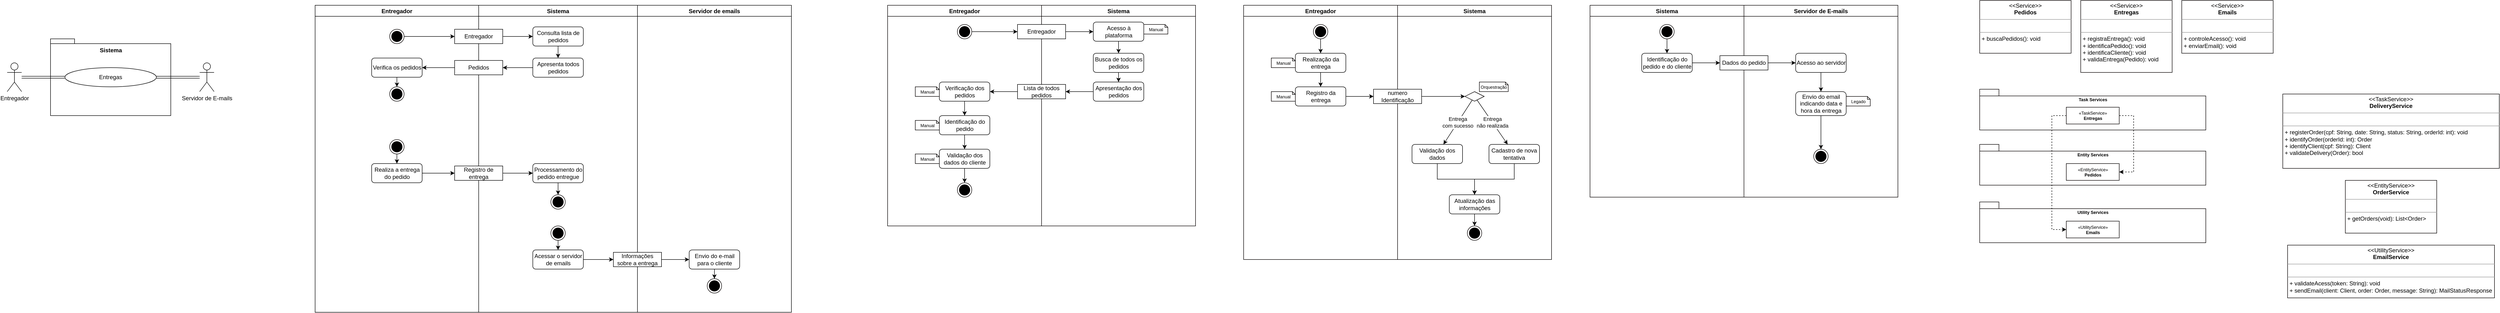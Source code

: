 <mxfile version="17.4.1" type="device"><diagram name="Page-1" id="5f0bae14-7c28-e335-631c-24af17079c00"><mxGraphModel dx="85" dy="588" grid="1" gridSize="10" guides="1" tooltips="1" connect="1" arrows="1" fold="1" page="1" pageScale="1" pageWidth="1100" pageHeight="850" background="none" math="0" shadow="0"><root><mxCell id="0"/><mxCell id="1" parent="0"/><mxCell id="cWpL4P016cNwX36mFGos-1" value="Sistema" style="shape=folder;fontStyle=1;spacingTop=10;tabWidth=50;tabHeight=10;tabPosition=left;html=1;verticalAlign=top;" vertex="1" parent="1"><mxGeometry x="1330" y="200" width="250" height="160" as="geometry"/></mxCell><mxCell id="cWpL4P016cNwX36mFGos-3" style="edgeStyle=orthogonalEdgeStyle;rounded=0;orthogonalLoop=1;jettySize=auto;html=1;entryX=0;entryY=0.5;entryDx=0;entryDy=0;shape=link;strokeColor=default;" edge="1" parent="1" source="cWpL4P016cNwX36mFGos-2" target="cWpL4P016cNwX36mFGos-5"><mxGeometry relative="1" as="geometry"/></mxCell><mxCell id="cWpL4P016cNwX36mFGos-2" value="Entregador" style="shape=umlActor;verticalLabelPosition=bottom;verticalAlign=top;html=1;" vertex="1" parent="1"><mxGeometry x="1240" y="250" width="30" height="60" as="geometry"/></mxCell><mxCell id="cWpL4P016cNwX36mFGos-5" value="Entregas" style="ellipse;whiteSpace=wrap;html=1;" vertex="1" parent="1"><mxGeometry x="1360" y="260" width="190" height="40" as="geometry"/></mxCell><mxCell id="cWpL4P016cNwX36mFGos-10" value="Entregador" style="swimlane;" vertex="1" parent="1"><mxGeometry x="1880" y="130" width="340" height="640" as="geometry"/></mxCell><mxCell id="cWpL4P016cNwX36mFGos-12" value="" style="ellipse;html=1;shape=endState;fillColor=#000000;strokeColor=#050000;" vertex="1" parent="cWpL4P016cNwX36mFGos-10"><mxGeometry x="155" y="50" width="30" height="30" as="geometry"/></mxCell><mxCell id="cWpL4P016cNwX36mFGos-15" value="Realiza a entrega do pedido" style="rounded=1;whiteSpace=wrap;html=1;" vertex="1" parent="cWpL4P016cNwX36mFGos-10"><mxGeometry x="117.5" y="330" width="105" height="40" as="geometry"/></mxCell><mxCell id="cWpL4P016cNwX36mFGos-75" style="edgeStyle=orthogonalEdgeStyle;rounded=0;orthogonalLoop=1;jettySize=auto;html=1;strokeColor=default;" edge="1" parent="cWpL4P016cNwX36mFGos-10" source="cWpL4P016cNwX36mFGos-18" target="cWpL4P016cNwX36mFGos-74"><mxGeometry relative="1" as="geometry"/></mxCell><mxCell id="cWpL4P016cNwX36mFGos-18" value="Verifica os pedidos" style="rounded=1;whiteSpace=wrap;html=1;" vertex="1" parent="cWpL4P016cNwX36mFGos-10"><mxGeometry x="117.5" y="110" width="105" height="40" as="geometry"/></mxCell><mxCell id="cWpL4P016cNwX36mFGos-74" value="" style="ellipse;html=1;shape=endState;fillColor=#000000;strokeColor=#050000;" vertex="1" parent="cWpL4P016cNwX36mFGos-10"><mxGeometry x="155" y="170" width="30" height="30" as="geometry"/></mxCell><mxCell id="cWpL4P016cNwX36mFGos-77" style="edgeStyle=orthogonalEdgeStyle;rounded=0;orthogonalLoop=1;jettySize=auto;html=1;strokeColor=default;" edge="1" parent="cWpL4P016cNwX36mFGos-10" source="cWpL4P016cNwX36mFGos-76" target="cWpL4P016cNwX36mFGos-15"><mxGeometry relative="1" as="geometry"/></mxCell><mxCell id="cWpL4P016cNwX36mFGos-76" value="" style="ellipse;html=1;shape=endState;fillColor=#000000;strokeColor=#050000;" vertex="1" parent="cWpL4P016cNwX36mFGos-10"><mxGeometry x="155" y="280" width="30" height="30" as="geometry"/></mxCell><mxCell id="cWpL4P016cNwX36mFGos-11" value="Sistema" style="swimlane;" vertex="1" parent="1"><mxGeometry x="2220" y="130" width="330" height="640" as="geometry"/></mxCell><mxCell id="cWpL4P016cNwX36mFGos-27" style="edgeStyle=orthogonalEdgeStyle;rounded=0;orthogonalLoop=1;jettySize=auto;html=1;strokeColor=default;" edge="1" parent="cWpL4P016cNwX36mFGos-11" source="cWpL4P016cNwX36mFGos-13" target="cWpL4P016cNwX36mFGos-14"><mxGeometry relative="1" as="geometry"/></mxCell><mxCell id="cWpL4P016cNwX36mFGos-13" value="Entregador" style="rounded=0;whiteSpace=wrap;html=1;" vertex="1" parent="cWpL4P016cNwX36mFGos-11"><mxGeometry x="-50" y="50" width="100" height="30" as="geometry"/></mxCell><mxCell id="cWpL4P016cNwX36mFGos-28" style="edgeStyle=orthogonalEdgeStyle;rounded=0;orthogonalLoop=1;jettySize=auto;html=1;strokeColor=default;" edge="1" parent="cWpL4P016cNwX36mFGos-11" source="cWpL4P016cNwX36mFGos-14" target="cWpL4P016cNwX36mFGos-16"><mxGeometry relative="1" as="geometry"/></mxCell><mxCell id="cWpL4P016cNwX36mFGos-14" value="Consulta lista de pedidos" style="rounded=1;whiteSpace=wrap;html=1;" vertex="1" parent="cWpL4P016cNwX36mFGos-11"><mxGeometry x="112.5" y="45" width="105" height="40" as="geometry"/></mxCell><mxCell id="cWpL4P016cNwX36mFGos-29" style="edgeStyle=orthogonalEdgeStyle;rounded=0;orthogonalLoop=1;jettySize=auto;html=1;strokeColor=default;" edge="1" parent="cWpL4P016cNwX36mFGos-11" source="cWpL4P016cNwX36mFGos-16" target="cWpL4P016cNwX36mFGos-17"><mxGeometry relative="1" as="geometry"/></mxCell><mxCell id="cWpL4P016cNwX36mFGos-16" value="Apresenta todos pedidos" style="rounded=1;whiteSpace=wrap;html=1;" vertex="1" parent="cWpL4P016cNwX36mFGos-11"><mxGeometry x="112.5" y="110" width="105" height="40" as="geometry"/></mxCell><mxCell id="cWpL4P016cNwX36mFGos-17" value="Pedidos" style="rounded=0;whiteSpace=wrap;html=1;" vertex="1" parent="cWpL4P016cNwX36mFGos-11"><mxGeometry x="-50" y="115" width="100" height="30" as="geometry"/></mxCell><mxCell id="cWpL4P016cNwX36mFGos-33" style="edgeStyle=orthogonalEdgeStyle;rounded=0;orthogonalLoop=1;jettySize=auto;html=1;strokeColor=default;" edge="1" parent="cWpL4P016cNwX36mFGos-11" source="cWpL4P016cNwX36mFGos-19" target="cWpL4P016cNwX36mFGos-24"><mxGeometry relative="1" as="geometry"/></mxCell><mxCell id="cWpL4P016cNwX36mFGos-19" value="Registro de entrega" style="rounded=0;whiteSpace=wrap;html=1;" vertex="1" parent="cWpL4P016cNwX36mFGos-11"><mxGeometry x="-50" y="335" width="100" height="30" as="geometry"/></mxCell><mxCell id="cWpL4P016cNwX36mFGos-34" style="edgeStyle=orthogonalEdgeStyle;rounded=0;orthogonalLoop=1;jettySize=auto;html=1;strokeColor=default;" edge="1" parent="cWpL4P016cNwX36mFGos-11" source="cWpL4P016cNwX36mFGos-24" target="cWpL4P016cNwX36mFGos-25"><mxGeometry relative="1" as="geometry"/></mxCell><mxCell id="cWpL4P016cNwX36mFGos-24" value="Processamento do pedido entregue" style="rounded=1;whiteSpace=wrap;html=1;" vertex="1" parent="cWpL4P016cNwX36mFGos-11"><mxGeometry x="112.5" y="330" width="105" height="40" as="geometry"/></mxCell><mxCell id="cWpL4P016cNwX36mFGos-25" value="" style="ellipse;html=1;shape=endState;fillColor=#000000;strokeColor=#050000;" vertex="1" parent="cWpL4P016cNwX36mFGos-11"><mxGeometry x="150" y="395" width="30" height="30" as="geometry"/></mxCell><mxCell id="cWpL4P016cNwX36mFGos-72" style="edgeStyle=orthogonalEdgeStyle;rounded=0;orthogonalLoop=1;jettySize=auto;html=1;strokeColor=default;" edge="1" parent="cWpL4P016cNwX36mFGos-11" source="cWpL4P016cNwX36mFGos-63" target="cWpL4P016cNwX36mFGos-71"><mxGeometry relative="1" as="geometry"/></mxCell><mxCell id="cWpL4P016cNwX36mFGos-63" value="" style="ellipse;html=1;shape=endState;fillColor=#000000;strokeColor=#050000;" vertex="1" parent="cWpL4P016cNwX36mFGos-11"><mxGeometry x="150" y="460" width="30" height="30" as="geometry"/></mxCell><mxCell id="cWpL4P016cNwX36mFGos-71" value="Acessar o servidor de emails" style="rounded=1;whiteSpace=wrap;html=1;" vertex="1" parent="cWpL4P016cNwX36mFGos-11"><mxGeometry x="112.5" y="510" width="105" height="40" as="geometry"/></mxCell><mxCell id="cWpL4P016cNwX36mFGos-26" style="edgeStyle=orthogonalEdgeStyle;rounded=0;orthogonalLoop=1;jettySize=auto;html=1;entryX=0;entryY=0.5;entryDx=0;entryDy=0;strokeColor=default;" edge="1" parent="1" source="cWpL4P016cNwX36mFGos-12" target="cWpL4P016cNwX36mFGos-13"><mxGeometry relative="1" as="geometry"/></mxCell><mxCell id="cWpL4P016cNwX36mFGos-30" style="edgeStyle=orthogonalEdgeStyle;rounded=0;orthogonalLoop=1;jettySize=auto;html=1;strokeColor=default;" edge="1" parent="1" source="cWpL4P016cNwX36mFGos-17" target="cWpL4P016cNwX36mFGos-18"><mxGeometry relative="1" as="geometry"/></mxCell><mxCell id="cWpL4P016cNwX36mFGos-32" style="edgeStyle=orthogonalEdgeStyle;rounded=0;orthogonalLoop=1;jettySize=auto;html=1;strokeColor=default;" edge="1" parent="1" source="cWpL4P016cNwX36mFGos-15" target="cWpL4P016cNwX36mFGos-19"><mxGeometry relative="1" as="geometry"/></mxCell><mxCell id="cWpL4P016cNwX36mFGos-36" style="edgeStyle=orthogonalEdgeStyle;rounded=0;orthogonalLoop=1;jettySize=auto;html=1;strokeColor=default;shape=link;" edge="1" parent="1" source="cWpL4P016cNwX36mFGos-35" target="cWpL4P016cNwX36mFGos-5"><mxGeometry relative="1" as="geometry"/></mxCell><mxCell id="cWpL4P016cNwX36mFGos-35" value="Servidor de E-mails" style="shape=umlActor;verticalLabelPosition=bottom;verticalAlign=top;html=1;" vertex="1" parent="1"><mxGeometry x="1640" y="250" width="30" height="60" as="geometry"/></mxCell><mxCell id="cWpL4P016cNwX36mFGos-50" value="Servidor de emails" style="swimlane;" vertex="1" parent="1"><mxGeometry x="2550" y="130" width="320" height="640" as="geometry"/></mxCell><mxCell id="cWpL4P016cNwX36mFGos-69" style="edgeStyle=orthogonalEdgeStyle;rounded=0;orthogonalLoop=1;jettySize=auto;html=1;strokeColor=default;" edge="1" parent="cWpL4P016cNwX36mFGos-50" source="cWpL4P016cNwX36mFGos-64" target="cWpL4P016cNwX36mFGos-66"><mxGeometry relative="1" as="geometry"/></mxCell><mxCell id="cWpL4P016cNwX36mFGos-64" value="Informações sobre a entrega" style="rounded=0;whiteSpace=wrap;html=1;" vertex="1" parent="cWpL4P016cNwX36mFGos-50"><mxGeometry x="-50" y="515" width="100" height="30" as="geometry"/></mxCell><mxCell id="cWpL4P016cNwX36mFGos-70" style="edgeStyle=orthogonalEdgeStyle;rounded=0;orthogonalLoop=1;jettySize=auto;html=1;strokeColor=default;" edge="1" parent="cWpL4P016cNwX36mFGos-50" source="cWpL4P016cNwX36mFGos-66" target="cWpL4P016cNwX36mFGos-67"><mxGeometry relative="1" as="geometry"/></mxCell><mxCell id="cWpL4P016cNwX36mFGos-66" value="Envio do e-mail para o cliente" style="rounded=1;whiteSpace=wrap;html=1;" vertex="1" parent="cWpL4P016cNwX36mFGos-50"><mxGeometry x="107.5" y="510" width="105" height="40" as="geometry"/></mxCell><mxCell id="cWpL4P016cNwX36mFGos-67" value="" style="ellipse;html=1;shape=endState;fillColor=#000000;strokeColor=#050000;" vertex="1" parent="cWpL4P016cNwX36mFGos-50"><mxGeometry x="145" y="570" width="30" height="30" as="geometry"/></mxCell><mxCell id="cWpL4P016cNwX36mFGos-73" style="edgeStyle=orthogonalEdgeStyle;rounded=0;orthogonalLoop=1;jettySize=auto;html=1;strokeColor=default;" edge="1" parent="1" source="cWpL4P016cNwX36mFGos-71" target="cWpL4P016cNwX36mFGos-64"><mxGeometry relative="1" as="geometry"/></mxCell><mxCell id="cWpL4P016cNwX36mFGos-78" value="Entregador" style="swimlane;strokeColor=#050000;" vertex="1" parent="1"><mxGeometry x="3070" y="130" width="320" height="460" as="geometry"/></mxCell><mxCell id="cWpL4P016cNwX36mFGos-80" value="" style="ellipse;html=1;shape=endState;fillColor=#000000;strokeColor=#050000;" vertex="1" parent="cWpL4P016cNwX36mFGos-78"><mxGeometry x="145" y="40" width="30" height="30" as="geometry"/></mxCell><mxCell id="cWpL4P016cNwX36mFGos-96" style="edgeStyle=orthogonalEdgeStyle;rounded=0;orthogonalLoop=1;jettySize=auto;html=1;strokeColor=default;" edge="1" parent="cWpL4P016cNwX36mFGos-78" source="cWpL4P016cNwX36mFGos-86" target="cWpL4P016cNwX36mFGos-87"><mxGeometry relative="1" as="geometry"/></mxCell><mxCell id="cWpL4P016cNwX36mFGos-86" value="Verificação dos pedidos" style="rounded=1;whiteSpace=wrap;html=1;" vertex="1" parent="cWpL4P016cNwX36mFGos-78"><mxGeometry x="107.5" y="160" width="105" height="40" as="geometry"/></mxCell><mxCell id="cWpL4P016cNwX36mFGos-98" style="edgeStyle=orthogonalEdgeStyle;rounded=0;orthogonalLoop=1;jettySize=auto;html=1;strokeColor=default;" edge="1" parent="cWpL4P016cNwX36mFGos-78" source="cWpL4P016cNwX36mFGos-87" target="cWpL4P016cNwX36mFGos-88"><mxGeometry relative="1" as="geometry"/></mxCell><mxCell id="cWpL4P016cNwX36mFGos-87" value="Identificação do pedido" style="rounded=1;whiteSpace=wrap;html=1;" vertex="1" parent="cWpL4P016cNwX36mFGos-78"><mxGeometry x="107.5" y="230" width="105" height="40" as="geometry"/></mxCell><mxCell id="cWpL4P016cNwX36mFGos-99" style="edgeStyle=orthogonalEdgeStyle;rounded=0;orthogonalLoop=1;jettySize=auto;html=1;strokeColor=default;" edge="1" parent="cWpL4P016cNwX36mFGos-78" source="cWpL4P016cNwX36mFGos-88" target="cWpL4P016cNwX36mFGos-89"><mxGeometry relative="1" as="geometry"/></mxCell><mxCell id="cWpL4P016cNwX36mFGos-88" value="Validação dos dados do cliente" style="rounded=1;whiteSpace=wrap;html=1;" vertex="1" parent="cWpL4P016cNwX36mFGos-78"><mxGeometry x="107.5" y="300" width="105" height="40" as="geometry"/></mxCell><mxCell id="cWpL4P016cNwX36mFGos-89" value="" style="ellipse;html=1;shape=endState;fillColor=#000000;strokeColor=#050000;" vertex="1" parent="cWpL4P016cNwX36mFGos-78"><mxGeometry x="145" y="370" width="30" height="30" as="geometry"/></mxCell><mxCell id="cWpL4P016cNwX36mFGos-153" value="&lt;font style=&quot;font-size: 9px&quot;&gt;Manual&lt;/font&gt;" style="shape=note;whiteSpace=wrap;html=1;backgroundOutline=1;darkOpacity=0.05;strokeColor=#050000;size=6;" vertex="1" parent="cWpL4P016cNwX36mFGos-78"><mxGeometry x="57.5" y="170" width="50" height="20" as="geometry"/></mxCell><mxCell id="cWpL4P016cNwX36mFGos-154" value="&lt;font style=&quot;font-size: 9px&quot;&gt;Manual&lt;/font&gt;" style="shape=note;whiteSpace=wrap;html=1;backgroundOutline=1;darkOpacity=0.05;strokeColor=#050000;size=6;" vertex="1" parent="cWpL4P016cNwX36mFGos-78"><mxGeometry x="57.5" y="240" width="50" height="20" as="geometry"/></mxCell><mxCell id="cWpL4P016cNwX36mFGos-155" value="&lt;font style=&quot;font-size: 9px&quot;&gt;Manual&lt;/font&gt;" style="shape=note;whiteSpace=wrap;html=1;backgroundOutline=1;darkOpacity=0.05;strokeColor=#050000;size=6;" vertex="1" parent="cWpL4P016cNwX36mFGos-78"><mxGeometry x="57.5" y="310" width="50" height="20" as="geometry"/></mxCell><mxCell id="cWpL4P016cNwX36mFGos-79" value="Sistema" style="swimlane;strokeColor=#050000;" vertex="1" parent="1"><mxGeometry x="3390" y="130" width="320" height="460" as="geometry"/></mxCell><mxCell id="cWpL4P016cNwX36mFGos-91" style="edgeStyle=orthogonalEdgeStyle;rounded=0;orthogonalLoop=1;jettySize=auto;html=1;strokeColor=default;" edge="1" parent="cWpL4P016cNwX36mFGos-79" source="cWpL4P016cNwX36mFGos-82" target="cWpL4P016cNwX36mFGos-81"><mxGeometry relative="1" as="geometry"/></mxCell><mxCell id="cWpL4P016cNwX36mFGos-82" value="Entregador" style="rounded=0;whiteSpace=wrap;html=1;" vertex="1" parent="cWpL4P016cNwX36mFGos-79"><mxGeometry x="-50" y="40" width="100" height="30" as="geometry"/></mxCell><mxCell id="cWpL4P016cNwX36mFGos-93" style="edgeStyle=orthogonalEdgeStyle;rounded=0;orthogonalLoop=1;jettySize=auto;html=1;strokeColor=default;" edge="1" parent="cWpL4P016cNwX36mFGos-79" source="cWpL4P016cNwX36mFGos-83" target="cWpL4P016cNwX36mFGos-84"><mxGeometry relative="1" as="geometry"/></mxCell><mxCell id="cWpL4P016cNwX36mFGos-83" value="Busca de todos os pedidos" style="rounded=1;whiteSpace=wrap;html=1;" vertex="1" parent="cWpL4P016cNwX36mFGos-79"><mxGeometry x="107.5" y="100" width="105" height="40" as="geometry"/></mxCell><mxCell id="cWpL4P016cNwX36mFGos-92" style="edgeStyle=orthogonalEdgeStyle;rounded=0;orthogonalLoop=1;jettySize=auto;html=1;strokeColor=default;" edge="1" parent="cWpL4P016cNwX36mFGos-79" source="cWpL4P016cNwX36mFGos-81" target="cWpL4P016cNwX36mFGos-83"><mxGeometry relative="1" as="geometry"/></mxCell><mxCell id="cWpL4P016cNwX36mFGos-81" value="Acesso à plataforma" style="rounded=1;whiteSpace=wrap;html=1;" vertex="1" parent="cWpL4P016cNwX36mFGos-79"><mxGeometry x="107.5" y="35" width="105" height="40" as="geometry"/></mxCell><mxCell id="cWpL4P016cNwX36mFGos-94" style="edgeStyle=orthogonalEdgeStyle;rounded=0;orthogonalLoop=1;jettySize=auto;html=1;strokeColor=default;" edge="1" parent="cWpL4P016cNwX36mFGos-79" source="cWpL4P016cNwX36mFGos-84" target="cWpL4P016cNwX36mFGos-85"><mxGeometry relative="1" as="geometry"/></mxCell><mxCell id="cWpL4P016cNwX36mFGos-84" value="Apresentação dos pedidos" style="rounded=1;whiteSpace=wrap;html=1;" vertex="1" parent="cWpL4P016cNwX36mFGos-79"><mxGeometry x="107.5" y="160" width="105" height="40" as="geometry"/></mxCell><mxCell id="cWpL4P016cNwX36mFGos-85" value="Lista de todos pedidos" style="rounded=0;whiteSpace=wrap;html=1;" vertex="1" parent="cWpL4P016cNwX36mFGos-79"><mxGeometry x="-50" y="165" width="100" height="30" as="geometry"/></mxCell><mxCell id="cWpL4P016cNwX36mFGos-152" value="&lt;font style=&quot;font-size: 9px&quot;&gt;Manual&lt;/font&gt;" style="shape=note;whiteSpace=wrap;html=1;backgroundOutline=1;darkOpacity=0.05;strokeColor=#050000;size=6;" vertex="1" parent="cWpL4P016cNwX36mFGos-79"><mxGeometry x="212.5" y="40" width="50" height="20" as="geometry"/></mxCell><mxCell id="cWpL4P016cNwX36mFGos-90" style="edgeStyle=orthogonalEdgeStyle;rounded=0;orthogonalLoop=1;jettySize=auto;html=1;strokeColor=default;" edge="1" parent="1" source="cWpL4P016cNwX36mFGos-80" target="cWpL4P016cNwX36mFGos-82"><mxGeometry relative="1" as="geometry"/></mxCell><mxCell id="cWpL4P016cNwX36mFGos-95" style="edgeStyle=orthogonalEdgeStyle;rounded=0;orthogonalLoop=1;jettySize=auto;html=1;strokeColor=default;" edge="1" parent="1" source="cWpL4P016cNwX36mFGos-85" target="cWpL4P016cNwX36mFGos-86"><mxGeometry relative="1" as="geometry"/></mxCell><mxCell id="cWpL4P016cNwX36mFGos-109" value="Sistema" style="swimlane;strokeColor=#050000;" vertex="1" parent="1"><mxGeometry x="4130" y="130" width="320" height="530" as="geometry"/></mxCell><mxCell id="cWpL4P016cNwX36mFGos-124" style="edgeStyle=orthogonalEdgeStyle;rounded=0;orthogonalLoop=1;jettySize=auto;html=1;strokeColor=default;entryX=0;entryY=0.5;entryDx=0;entryDy=0;" edge="1" parent="cWpL4P016cNwX36mFGos-109" source="cWpL4P016cNwX36mFGos-111" target="cWpL4P016cNwX36mFGos-145"><mxGeometry relative="1" as="geometry"><mxPoint x="107.5" y="190" as="targetPoint"/></mxGeometry></mxCell><mxCell id="cWpL4P016cNwX36mFGos-126" style="edgeStyle=orthogonalEdgeStyle;rounded=0;orthogonalLoop=1;jettySize=auto;html=1;strokeColor=default;" edge="1" parent="cWpL4P016cNwX36mFGos-109" source="cWpL4P016cNwX36mFGos-113" target="cWpL4P016cNwX36mFGos-117"><mxGeometry relative="1" as="geometry"/></mxCell><mxCell id="cWpL4P016cNwX36mFGos-113" value="Validação dos dados" style="rounded=1;whiteSpace=wrap;html=1;" vertex="1" parent="cWpL4P016cNwX36mFGos-109"><mxGeometry x="30" y="290" width="105" height="40" as="geometry"/></mxCell><mxCell id="cWpL4P016cNwX36mFGos-127" style="edgeStyle=orthogonalEdgeStyle;rounded=0;orthogonalLoop=1;jettySize=auto;html=1;strokeColor=default;" edge="1" parent="cWpL4P016cNwX36mFGos-109" source="cWpL4P016cNwX36mFGos-117" target="cWpL4P016cNwX36mFGos-108"><mxGeometry relative="1" as="geometry"/></mxCell><mxCell id="cWpL4P016cNwX36mFGos-117" value="Atualização das informações" style="rounded=1;whiteSpace=wrap;html=1;" vertex="1" parent="cWpL4P016cNwX36mFGos-109"><mxGeometry x="107.5" y="395" width="105" height="40" as="geometry"/></mxCell><mxCell id="cWpL4P016cNwX36mFGos-108" value="" style="ellipse;html=1;shape=endState;fillColor=#000000;strokeColor=#050000;" vertex="1" parent="cWpL4P016cNwX36mFGos-109"><mxGeometry x="145" y="460" width="30" height="30" as="geometry"/></mxCell><mxCell id="cWpL4P016cNwX36mFGos-100" value="Entregador" style="swimlane;strokeColor=#050000;" vertex="1" parent="cWpL4P016cNwX36mFGos-109"><mxGeometry x="-320" width="320" height="530" as="geometry"/></mxCell><mxCell id="cWpL4P016cNwX36mFGos-121" style="edgeStyle=orthogonalEdgeStyle;rounded=0;orthogonalLoop=1;jettySize=auto;html=1;strokeColor=default;" edge="1" parent="cWpL4P016cNwX36mFGos-100" source="cWpL4P016cNwX36mFGos-101" target="cWpL4P016cNwX36mFGos-103"><mxGeometry relative="1" as="geometry"/></mxCell><mxCell id="cWpL4P016cNwX36mFGos-101" value="" style="ellipse;html=1;shape=endState;fillColor=#000000;strokeColor=#050000;" vertex="1" parent="cWpL4P016cNwX36mFGos-100"><mxGeometry x="145" y="40" width="30" height="30" as="geometry"/></mxCell><mxCell id="cWpL4P016cNwX36mFGos-146" style="edgeStyle=orthogonalEdgeStyle;rounded=0;orthogonalLoop=1;jettySize=auto;html=1;strokeColor=default;" edge="1" parent="cWpL4P016cNwX36mFGos-100" source="cWpL4P016cNwX36mFGos-103" target="cWpL4P016cNwX36mFGos-105"><mxGeometry relative="1" as="geometry"/></mxCell><mxCell id="cWpL4P016cNwX36mFGos-103" value="Realização da entrega" style="rounded=1;whiteSpace=wrap;html=1;" vertex="1" parent="cWpL4P016cNwX36mFGos-100"><mxGeometry x="107.5" y="100" width="105" height="40" as="geometry"/></mxCell><mxCell id="cWpL4P016cNwX36mFGos-105" value="Registro da entrega" style="rounded=1;whiteSpace=wrap;html=1;" vertex="1" parent="cWpL4P016cNwX36mFGos-100"><mxGeometry x="107.5" y="170" width="105" height="40" as="geometry"/></mxCell><mxCell id="cWpL4P016cNwX36mFGos-156" value="&lt;font style=&quot;font-size: 9px&quot;&gt;Manual&lt;/font&gt;" style="shape=note;whiteSpace=wrap;html=1;backgroundOutline=1;darkOpacity=0.05;strokeColor=#050000;size=6;" vertex="1" parent="cWpL4P016cNwX36mFGos-100"><mxGeometry x="57.5" y="110" width="50" height="20" as="geometry"/></mxCell><mxCell id="cWpL4P016cNwX36mFGos-157" value="&lt;font style=&quot;font-size: 9px&quot;&gt;Manual&lt;/font&gt;" style="shape=note;whiteSpace=wrap;html=1;backgroundOutline=1;darkOpacity=0.05;strokeColor=#050000;size=6;" vertex="1" parent="cWpL4P016cNwX36mFGos-100"><mxGeometry x="57.5" y="180" width="50" height="20" as="geometry"/></mxCell><mxCell id="cWpL4P016cNwX36mFGos-111" value="numero Identificação" style="rounded=0;whiteSpace=wrap;html=1;" vertex="1" parent="cWpL4P016cNwX36mFGos-109"><mxGeometry x="-50" y="175" width="100" height="30" as="geometry"/></mxCell><mxCell id="cWpL4P016cNwX36mFGos-123" style="edgeStyle=orthogonalEdgeStyle;rounded=0;orthogonalLoop=1;jettySize=auto;html=1;strokeColor=default;" edge="1" parent="cWpL4P016cNwX36mFGos-109" source="cWpL4P016cNwX36mFGos-105" target="cWpL4P016cNwX36mFGos-111"><mxGeometry relative="1" as="geometry"/></mxCell><mxCell id="cWpL4P016cNwX36mFGos-148" value="Entrega&lt;br&gt;com sucesso" style="rounded=0;orthogonalLoop=1;jettySize=auto;html=1;strokeColor=default;" edge="1" parent="cWpL4P016cNwX36mFGos-109" source="cWpL4P016cNwX36mFGos-145" target="cWpL4P016cNwX36mFGos-113"><mxGeometry relative="1" as="geometry"/></mxCell><mxCell id="cWpL4P016cNwX36mFGos-149" value="Entrega &lt;br&gt;não realizada" style="edgeStyle=none;rounded=0;orthogonalLoop=1;jettySize=auto;html=1;strokeColor=default;" edge="1" parent="cWpL4P016cNwX36mFGos-109" source="cWpL4P016cNwX36mFGos-145" target="cWpL4P016cNwX36mFGos-147"><mxGeometry relative="1" as="geometry"/></mxCell><mxCell id="cWpL4P016cNwX36mFGos-145" value="" style="rhombus;whiteSpace=wrap;html=1;strokeColor=#050000;" vertex="1" parent="cWpL4P016cNwX36mFGos-109"><mxGeometry x="140" y="180" width="40" height="20" as="geometry"/></mxCell><mxCell id="cWpL4P016cNwX36mFGos-150" style="edgeStyle=orthogonalEdgeStyle;rounded=0;orthogonalLoop=1;jettySize=auto;html=1;strokeColor=default;" edge="1" parent="cWpL4P016cNwX36mFGos-109" source="cWpL4P016cNwX36mFGos-147" target="cWpL4P016cNwX36mFGos-117"><mxGeometry relative="1" as="geometry"/></mxCell><mxCell id="cWpL4P016cNwX36mFGos-147" value="Cadastro de nova tentativa" style="rounded=1;whiteSpace=wrap;html=1;" vertex="1" parent="cWpL4P016cNwX36mFGos-109"><mxGeometry x="190" y="290" width="105" height="40" as="geometry"/></mxCell><mxCell id="cWpL4P016cNwX36mFGos-158" value="&lt;font style=&quot;font-size: 9px&quot;&gt;Orquestração&lt;/font&gt;" style="shape=note;whiteSpace=wrap;html=1;backgroundOutline=1;darkOpacity=0.05;strokeColor=#050000;size=6;" vertex="1" parent="cWpL4P016cNwX36mFGos-109"><mxGeometry x="170" y="160" width="60" height="20" as="geometry"/></mxCell><mxCell id="cWpL4P016cNwX36mFGos-128" value="Servidor de E-mails" style="swimlane;strokeColor=#050000;" vertex="1" parent="1"><mxGeometry x="4850" y="130" width="320" height="400" as="geometry"/></mxCell><mxCell id="cWpL4P016cNwX36mFGos-129" style="edgeStyle=orthogonalEdgeStyle;rounded=0;orthogonalLoop=1;jettySize=auto;html=1;strokeColor=default;" edge="1" parent="cWpL4P016cNwX36mFGos-128" source="cWpL4P016cNwX36mFGos-130" target="cWpL4P016cNwX36mFGos-134"><mxGeometry relative="1" as="geometry"/></mxCell><mxCell id="cWpL4P016cNwX36mFGos-131" style="edgeStyle=orthogonalEdgeStyle;rounded=0;orthogonalLoop=1;jettySize=auto;html=1;strokeColor=default;" edge="1" parent="cWpL4P016cNwX36mFGos-128" source="cWpL4P016cNwX36mFGos-132" target="cWpL4P016cNwX36mFGos-137"><mxGeometry relative="1" as="geometry"><mxPoint x="160" y="305" as="targetPoint"/></mxGeometry></mxCell><mxCell id="cWpL4P016cNwX36mFGos-132" value="Envio do email indicando data e hora da entrega" style="rounded=1;whiteSpace=wrap;html=1;" vertex="1" parent="cWpL4P016cNwX36mFGos-128"><mxGeometry x="107.5" y="180" width="105" height="50" as="geometry"/></mxCell><mxCell id="cWpL4P016cNwX36mFGos-133" style="edgeStyle=orthogonalEdgeStyle;rounded=0;orthogonalLoop=1;jettySize=auto;html=1;strokeColor=default;" edge="1" parent="cWpL4P016cNwX36mFGos-128" source="cWpL4P016cNwX36mFGos-134" target="cWpL4P016cNwX36mFGos-132"><mxGeometry relative="1" as="geometry"/></mxCell><mxCell id="cWpL4P016cNwX36mFGos-134" value="Acesso ao servidor" style="rounded=1;whiteSpace=wrap;html=1;" vertex="1" parent="cWpL4P016cNwX36mFGos-128"><mxGeometry x="107.5" y="100" width="105" height="40" as="geometry"/></mxCell><mxCell id="cWpL4P016cNwX36mFGos-137" value="" style="ellipse;html=1;shape=endState;fillColor=#000000;strokeColor=#050000;" vertex="1" parent="cWpL4P016cNwX36mFGos-128"><mxGeometry x="145" y="300" width="30" height="30" as="geometry"/></mxCell><mxCell id="cWpL4P016cNwX36mFGos-138" value="Sistema" style="swimlane;strokeColor=#050000;" vertex="1" parent="cWpL4P016cNwX36mFGos-128"><mxGeometry x="-320" width="320" height="400" as="geometry"/></mxCell><mxCell id="cWpL4P016cNwX36mFGos-139" style="edgeStyle=orthogonalEdgeStyle;rounded=0;orthogonalLoop=1;jettySize=auto;html=1;strokeColor=default;" edge="1" parent="cWpL4P016cNwX36mFGos-138" source="cWpL4P016cNwX36mFGos-140" target="cWpL4P016cNwX36mFGos-142"><mxGeometry relative="1" as="geometry"/></mxCell><mxCell id="cWpL4P016cNwX36mFGos-140" value="" style="ellipse;html=1;shape=endState;fillColor=#000000;strokeColor=#050000;" vertex="1" parent="cWpL4P016cNwX36mFGos-138"><mxGeometry x="145" y="40" width="30" height="30" as="geometry"/></mxCell><mxCell id="cWpL4P016cNwX36mFGos-142" value="Identificação do pedido e do cliente" style="rounded=1;whiteSpace=wrap;html=1;" vertex="1" parent="cWpL4P016cNwX36mFGos-138"><mxGeometry x="107.5" y="100" width="105" height="40" as="geometry"/></mxCell><mxCell id="cWpL4P016cNwX36mFGos-130" value="Dados do pedido" style="rounded=0;whiteSpace=wrap;html=1;" vertex="1" parent="cWpL4P016cNwX36mFGos-128"><mxGeometry x="-50" y="105" width="100" height="30" as="geometry"/></mxCell><mxCell id="cWpL4P016cNwX36mFGos-151" style="edgeStyle=orthogonalEdgeStyle;rounded=0;orthogonalLoop=1;jettySize=auto;html=1;strokeColor=default;" edge="1" parent="cWpL4P016cNwX36mFGos-128" source="cWpL4P016cNwX36mFGos-142" target="cWpL4P016cNwX36mFGos-130"><mxGeometry relative="1" as="geometry"/></mxCell><mxCell id="cWpL4P016cNwX36mFGos-159" value="&lt;font style=&quot;font-size: 9px&quot;&gt;Legado&lt;/font&gt;" style="shape=note;whiteSpace=wrap;html=1;backgroundOutline=1;darkOpacity=0.05;strokeColor=#050000;size=6;" vertex="1" parent="cWpL4P016cNwX36mFGos-128"><mxGeometry x="212.5" y="190" width="50" height="20" as="geometry"/></mxCell><mxCell id="cWpL4P016cNwX36mFGos-164" value="&lt;p style=&quot;margin: 0px ; margin-top: 4px ; text-align: center&quot;&gt;&amp;lt;&amp;lt;Service&amp;gt;&amp;gt;&lt;br&gt;&lt;b&gt;Pedidos&lt;/b&gt;&lt;/p&gt;&lt;hr size=&quot;1&quot;&gt;&lt;p style=&quot;margin: 0px ; margin-left: 4px&quot;&gt;&lt;br&gt;&lt;/p&gt;&lt;hr size=&quot;1&quot;&gt;&lt;p style=&quot;margin: 0px ; margin-left: 4px&quot;&gt;+ buscaPedidos(): void&lt;/p&gt;" style="verticalAlign=top;align=left;overflow=fill;fontSize=12;fontFamily=Helvetica;html=1;strokeColor=#050000;" vertex="1" parent="1"><mxGeometry x="5340" y="120" width="190" height="110" as="geometry"/></mxCell><mxCell id="cWpL4P016cNwX36mFGos-165" value="&lt;p style=&quot;margin: 0px ; margin-top: 4px ; text-align: center&quot;&gt;&amp;lt;&amp;lt;Service&amp;gt;&amp;gt;&lt;br&gt;&lt;b&gt;Entregas&lt;/b&gt;&lt;/p&gt;&lt;hr size=&quot;1&quot;&gt;&lt;p style=&quot;margin: 0px ; margin-left: 4px&quot;&gt;&lt;br&gt;&lt;/p&gt;&lt;hr size=&quot;1&quot;&gt;&lt;p style=&quot;margin: 0px ; margin-left: 4px&quot;&gt;+ registraEntrega(): void&lt;/p&gt;&lt;p style=&quot;margin: 0px ; margin-left: 4px&quot;&gt;+ identificaPedido(): void&lt;br&gt;&lt;/p&gt;&lt;p style=&quot;margin: 0px ; margin-left: 4px&quot;&gt;+ identificaCliente(): void&lt;br&gt;&lt;/p&gt;&lt;p style=&quot;margin: 0px ; margin-left: 4px&quot;&gt;+ validaEntrega(Pedido): void&lt;br&gt;&lt;/p&gt;" style="verticalAlign=top;align=left;overflow=fill;fontSize=12;fontFamily=Helvetica;html=1;strokeColor=#050000;" vertex="1" parent="1"><mxGeometry x="5550" y="120" width="190" height="150" as="geometry"/></mxCell><mxCell id="cWpL4P016cNwX36mFGos-167" value="&lt;p style=&quot;margin: 0px ; margin-top: 4px ; text-align: center&quot;&gt;&amp;lt;&amp;lt;Service&amp;gt;&amp;gt;&lt;br&gt;&lt;b&gt;Emails&lt;/b&gt;&lt;/p&gt;&lt;hr size=&quot;1&quot;&gt;&lt;p style=&quot;margin: 0px ; margin-left: 4px&quot;&gt;&lt;br&gt;&lt;/p&gt;&lt;hr size=&quot;1&quot;&gt;&lt;p style=&quot;margin: 0px ; margin-left: 4px&quot;&gt;+ controleAcesso(): void&lt;/p&gt;&lt;p style=&quot;margin: 0px ; margin-left: 4px&quot;&gt;+ enviarEmail(): void&lt;br&gt;&lt;/p&gt;&lt;p style=&quot;margin: 0px ; margin-left: 4px&quot;&gt;&lt;br&gt;&lt;/p&gt;" style="verticalAlign=top;align=left;overflow=fill;fontSize=12;fontFamily=Helvetica;html=1;strokeColor=#050000;" vertex="1" parent="1"><mxGeometry x="5760" y="120" width="190" height="110" as="geometry"/></mxCell><mxCell id="cWpL4P016cNwX36mFGos-168" value="Task Services" style="shape=folder;fontStyle=1;spacingTop=10;tabWidth=40;tabHeight=14;tabPosition=left;html=1;fontSize=9;strokeColor=#050000;verticalAlign=top;" vertex="1" parent="1"><mxGeometry x="5340" y="305" width="470" height="85" as="geometry"/></mxCell><mxCell id="cWpL4P016cNwX36mFGos-169" value="Entity Services" style="shape=folder;fontStyle=1;spacingTop=10;tabWidth=40;tabHeight=14;tabPosition=left;html=1;fontSize=9;strokeColor=#050000;verticalAlign=top;" vertex="1" parent="1"><mxGeometry x="5340" y="420" width="470" height="85" as="geometry"/></mxCell><mxCell id="cWpL4P016cNwX36mFGos-170" value="Utility Services" style="shape=folder;fontStyle=1;spacingTop=10;tabWidth=40;tabHeight=14;tabPosition=left;html=1;fontSize=9;strokeColor=#050000;verticalAlign=top;" vertex="1" parent="1"><mxGeometry x="5340" y="540" width="470" height="85" as="geometry"/></mxCell><mxCell id="cWpL4P016cNwX36mFGos-174" style="edgeStyle=orthogonalEdgeStyle;rounded=0;orthogonalLoop=1;jettySize=auto;html=1;fontSize=9;strokeColor=default;dashed=1;" edge="1" parent="1" source="cWpL4P016cNwX36mFGos-171" target="cWpL4P016cNwX36mFGos-172"><mxGeometry relative="1" as="geometry"><Array as="points"><mxPoint x="5660" y="360"/><mxPoint x="5660" y="477.5"/></Array></mxGeometry></mxCell><mxCell id="cWpL4P016cNwX36mFGos-175" style="edgeStyle=orthogonalEdgeStyle;rounded=0;orthogonalLoop=1;jettySize=auto;html=1;fontSize=9;strokeColor=default;dashed=1;" edge="1" parent="1" source="cWpL4P016cNwX36mFGos-171" target="cWpL4P016cNwX36mFGos-173"><mxGeometry relative="1" as="geometry"><Array as="points"><mxPoint x="5490" y="360"/><mxPoint x="5490" y="597.5"/></Array></mxGeometry></mxCell><mxCell id="cWpL4P016cNwX36mFGos-171" value="«TaskService»&lt;br&gt;&lt;b&gt;Entregas&lt;/b&gt;" style="html=1;fontSize=9;strokeColor=#050000;" vertex="1" parent="1"><mxGeometry x="5520" y="342.5" width="110" height="35" as="geometry"/></mxCell><mxCell id="cWpL4P016cNwX36mFGos-172" value="«EntityService»&lt;br&gt;&lt;b&gt;Pedidos&lt;/b&gt;" style="html=1;fontSize=9;strokeColor=#050000;" vertex="1" parent="1"><mxGeometry x="5520" y="460" width="110" height="35" as="geometry"/></mxCell><mxCell id="cWpL4P016cNwX36mFGos-173" value="«UtilityService»&lt;br&gt;&lt;b&gt;Emails&lt;/b&gt;" style="html=1;fontSize=9;strokeColor=#050000;" vertex="1" parent="1"><mxGeometry x="5520" y="580" width="110" height="35" as="geometry"/></mxCell><mxCell id="cWpL4P016cNwX36mFGos-176" value="&lt;p style=&quot;margin: 0px ; margin-top: 4px ; text-align: center&quot;&gt;&amp;lt;&amp;lt;EntityService&amp;gt;&amp;gt;&lt;br&gt;&lt;b&gt;OrderService&lt;/b&gt;&lt;/p&gt;&lt;hr size=&quot;1&quot;&gt;&lt;p style=&quot;margin: 0px ; margin-left: 4px&quot;&gt;&lt;br&gt;&lt;/p&gt;&lt;hr size=&quot;1&quot;&gt;&lt;p style=&quot;margin: 0px ; margin-left: 4px&quot;&gt;+ getOrders(void): List&amp;lt;Order&amp;gt;&lt;/p&gt;" style="verticalAlign=top;align=left;overflow=fill;fontSize=12;fontFamily=Helvetica;html=1;strokeColor=#050000;" vertex="1" parent="1"><mxGeometry x="6100" y="495" width="190" height="110" as="geometry"/></mxCell><mxCell id="cWpL4P016cNwX36mFGos-177" value="&lt;p style=&quot;margin: 0px ; margin-top: 4px ; text-align: center&quot;&gt;&amp;lt;&amp;lt;TaskService&amp;gt;&amp;gt;&lt;br&gt;&lt;b&gt;DeliveryService&lt;/b&gt;&lt;/p&gt;&lt;hr size=&quot;1&quot;&gt;&lt;p style=&quot;margin: 0px ; margin-left: 4px&quot;&gt;&lt;br&gt;&lt;/p&gt;&lt;hr size=&quot;1&quot;&gt;&lt;p style=&quot;margin: 0px ; margin-left: 4px&quot;&gt;+ registerOrder(cpf: String, date: String, status: String, orderId: int): void&lt;/p&gt;&lt;p style=&quot;margin: 0px ; margin-left: 4px&quot;&gt;+ identifyOrder(orderId: int): Order&lt;/p&gt;&lt;p style=&quot;margin: 0px ; margin-left: 4px&quot;&gt;+ identifyClient(cpf: String): Client&lt;/p&gt;&lt;p style=&quot;margin: 0px ; margin-left: 4px&quot;&gt;+ validateDelivery(Order): bool&lt;/p&gt;" style="verticalAlign=top;align=left;overflow=fill;fontSize=12;fontFamily=Helvetica;html=1;strokeColor=#050000;" vertex="1" parent="1"><mxGeometry x="5970" y="315" width="450" height="155" as="geometry"/></mxCell><mxCell id="cWpL4P016cNwX36mFGos-179" value="&lt;p style=&quot;margin: 0px ; margin-top: 4px ; text-align: center&quot;&gt;&amp;lt;&amp;lt;UtilityService&amp;gt;&amp;gt;&lt;br&gt;&lt;b&gt;EmailService&lt;/b&gt;&lt;/p&gt;&lt;hr size=&quot;1&quot;&gt;&lt;p style=&quot;margin: 0px ; margin-left: 4px&quot;&gt;&lt;br&gt;&lt;/p&gt;&lt;hr size=&quot;1&quot;&gt;&lt;p style=&quot;margin: 0px ; margin-left: 4px&quot;&gt;+ validateAcess(token: String): void&lt;/p&gt;&lt;p style=&quot;margin: 0px ; margin-left: 4px&quot;&gt;+ sendEmail(client: Client, order: Order, message: String): MailStatusResponse&lt;/p&gt;" style="verticalAlign=top;align=left;overflow=fill;fontSize=12;fontFamily=Helvetica;html=1;strokeColor=#050000;" vertex="1" parent="1"><mxGeometry x="5980" y="630" width="430" height="110" as="geometry"/></mxCell></root></mxGraphModel></diagram></mxfile>